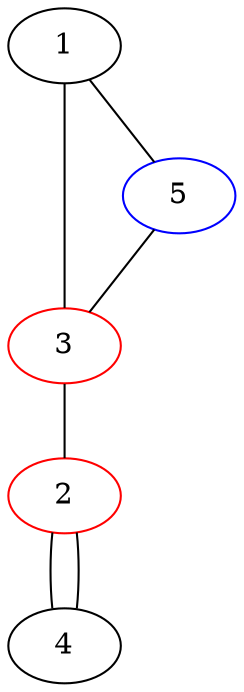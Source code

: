 graph {
  1 -- 3 [weight=2];
  3 -- 2;
  2 -- 4 -- 2;
  1 -- 5 -- 3;
  2 [color="red"];
  3 [color="red"];
  5 [color="blue"];

}
